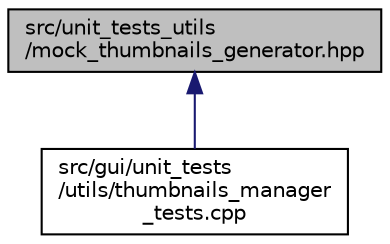 digraph "src/unit_tests_utils/mock_thumbnails_generator.hpp"
{
 // LATEX_PDF_SIZE
  edge [fontname="Helvetica",fontsize="10",labelfontname="Helvetica",labelfontsize="10"];
  node [fontname="Helvetica",fontsize="10",shape=record];
  Node1 [label="src/unit_tests_utils\l/mock_thumbnails_generator.hpp",height=0.2,width=0.4,color="black", fillcolor="grey75", style="filled", fontcolor="black",tooltip=" "];
  Node1 -> Node2 [dir="back",color="midnightblue",fontsize="10",style="solid",fontname="Helvetica"];
  Node2 [label="src/gui/unit_tests\l/utils/thumbnails_manager\l_tests.cpp",height=0.2,width=0.4,color="black", fillcolor="white", style="filled",URL="$thumbnails__manager__tests_8cpp.html",tooltip=" "];
}
